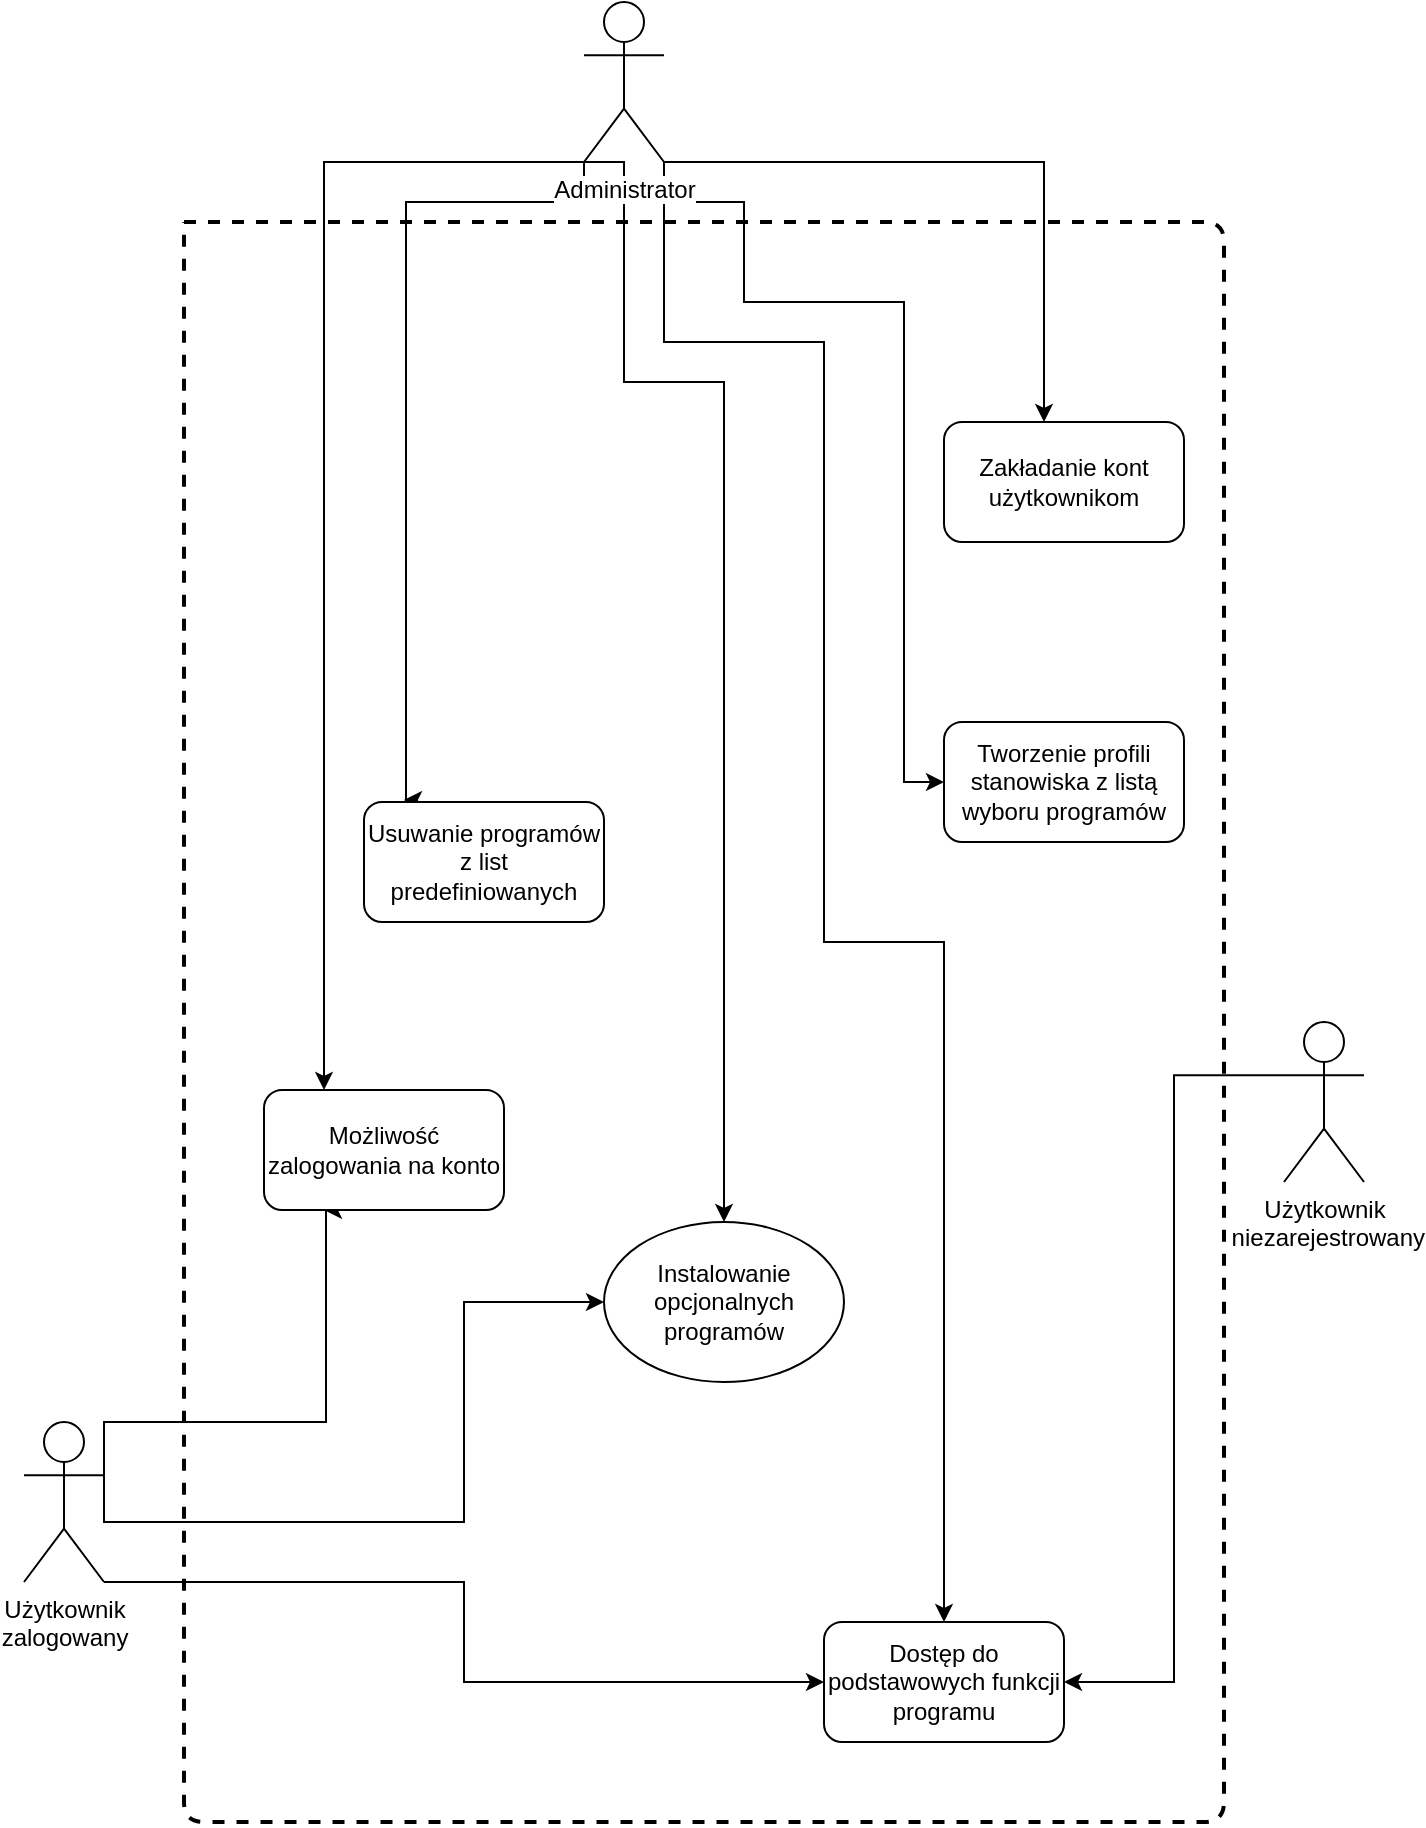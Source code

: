 <mxfile version="12.4.2" type="github" pages="1"><diagram id="fEGUut6C3eMZP1Zm2yMe" name="Page-1"><mxGraphModel dx="1673" dy="931" grid="1" gridSize="10" guides="1" tooltips="1" connect="1" arrows="1" fold="1" page="1" pageScale="1" pageWidth="827" pageHeight="1169" math="0" shadow="0"><root><mxCell id="0"/><mxCell id="1" parent="0"/><mxCell id="WUwfkn8Chq7reUVFLBZQ-10" style="edgeStyle=orthogonalEdgeStyle;rounded=0;orthogonalLoop=1;jettySize=auto;html=1;exitX=1;exitY=1;exitDx=0;exitDy=0;exitPerimeter=0;" edge="1" parent="1" source="WUwfkn8Chq7reUVFLBZQ-1" target="WUwfkn8Chq7reUVFLBZQ-11"><mxGeometry relative="1" as="geometry"><mxPoint x="600" y="130" as="targetPoint"/><Array as="points"><mxPoint x="630" y="90"/></Array></mxGeometry></mxCell><mxCell id="WUwfkn8Chq7reUVFLBZQ-12" style="edgeStyle=orthogonalEdgeStyle;rounded=0;orthogonalLoop=1;jettySize=auto;html=1;exitX=1;exitY=1;exitDx=0;exitDy=0;exitPerimeter=0;" edge="1" parent="1" source="WUwfkn8Chq7reUVFLBZQ-1" target="WUwfkn8Chq7reUVFLBZQ-13"><mxGeometry relative="1" as="geometry"><mxPoint x="560" y="230" as="targetPoint"/><Array as="points"><mxPoint x="440" y="110"/><mxPoint x="480" y="110"/><mxPoint x="480" y="160"/><mxPoint x="560" y="160"/><mxPoint x="560" y="400"/></Array></mxGeometry></mxCell><mxCell id="WUwfkn8Chq7reUVFLBZQ-14" style="edgeStyle=orthogonalEdgeStyle;rounded=0;orthogonalLoop=1;jettySize=auto;html=1;exitX=0;exitY=1;exitDx=0;exitDy=0;exitPerimeter=0;entryX=0.172;entryY=0;entryDx=0;entryDy=0;entryPerimeter=0;" edge="1" parent="1" source="WUwfkn8Chq7reUVFLBZQ-1" target="WUwfkn8Chq7reUVFLBZQ-15"><mxGeometry relative="1" as="geometry"><mxPoint x="380" y="239" as="targetPoint"/><Array as="points"><mxPoint x="400" y="110"/><mxPoint x="311" y="110"/></Array></mxGeometry></mxCell><mxCell id="WUwfkn8Chq7reUVFLBZQ-27" style="edgeStyle=orthogonalEdgeStyle;rounded=0;orthogonalLoop=1;jettySize=auto;html=1;exitX=0;exitY=1;exitDx=0;exitDy=0;exitPerimeter=0;entryX=0.25;entryY=0;entryDx=0;entryDy=0;" edge="1" parent="1" source="WUwfkn8Chq7reUVFLBZQ-1" target="WUwfkn8Chq7reUVFLBZQ-21"><mxGeometry relative="1" as="geometry"><Array as="points"><mxPoint x="270" y="90"/></Array></mxGeometry></mxCell><mxCell id="WUwfkn8Chq7reUVFLBZQ-33" style="edgeStyle=orthogonalEdgeStyle;rounded=0;orthogonalLoop=1;jettySize=auto;html=1;exitX=0;exitY=1;exitDx=0;exitDy=0;exitPerimeter=0;entryX=0.5;entryY=0;entryDx=0;entryDy=0;" edge="1" parent="1" source="WUwfkn8Chq7reUVFLBZQ-1" target="WUwfkn8Chq7reUVFLBZQ-31"><mxGeometry relative="1" as="geometry"><mxPoint x="600" y="640" as="targetPoint"/><Array as="points"><mxPoint x="420" y="90"/><mxPoint x="420" y="200"/><mxPoint x="470" y="200"/></Array></mxGeometry></mxCell><mxCell id="WUwfkn8Chq7reUVFLBZQ-36" style="edgeStyle=orthogonalEdgeStyle;rounded=0;orthogonalLoop=1;jettySize=auto;html=1;exitX=1;exitY=1;exitDx=0;exitDy=0;exitPerimeter=0;entryX=0.5;entryY=0;entryDx=0;entryDy=0;" edge="1" parent="1" source="WUwfkn8Chq7reUVFLBZQ-1" target="WUwfkn8Chq7reUVFLBZQ-17"><mxGeometry relative="1" as="geometry"><mxPoint x="600" y="480" as="targetPoint"/><Array as="points"><mxPoint x="440" y="180"/><mxPoint x="520" y="180"/><mxPoint x="520" y="480"/><mxPoint x="580" y="480"/></Array></mxGeometry></mxCell><mxCell id="WUwfkn8Chq7reUVFLBZQ-1" value="&lt;div&gt;Administrator&lt;/div&gt;" style="shape=umlActor;verticalLabelPosition=bottom;labelBackgroundColor=#ffffff;verticalAlign=top;html=1;outlineConnect=0;" vertex="1" parent="1"><mxGeometry x="400" y="10" width="40" height="80" as="geometry"/></mxCell><mxCell id="WUwfkn8Chq7reUVFLBZQ-30" style="edgeStyle=orthogonalEdgeStyle;rounded=0;orthogonalLoop=1;jettySize=auto;html=1;exitX=0;exitY=0.333;exitDx=0;exitDy=0;exitPerimeter=0;entryX=1;entryY=0.5;entryDx=0;entryDy=0;" edge="1" parent="1" source="WUwfkn8Chq7reUVFLBZQ-7" target="WUwfkn8Chq7reUVFLBZQ-17"><mxGeometry relative="1" as="geometry"/></mxCell><mxCell id="WUwfkn8Chq7reUVFLBZQ-7" value="&lt;div&gt;Użytkownik&lt;/div&gt;&amp;nbsp;niezarejestrowany" style="shape=umlActor;verticalLabelPosition=bottom;labelBackgroundColor=#ffffff;verticalAlign=top;html=1;outlineConnect=0;" vertex="1" parent="1"><mxGeometry x="750" y="520" width="40" height="80" as="geometry"/></mxCell><mxCell id="WUwfkn8Chq7reUVFLBZQ-28" style="edgeStyle=orthogonalEdgeStyle;rounded=0;orthogonalLoop=1;jettySize=auto;html=1;exitX=1;exitY=0.333;exitDx=0;exitDy=0;exitPerimeter=0;entryX=0.25;entryY=1;entryDx=0;entryDy=0;" edge="1" parent="1" source="WUwfkn8Chq7reUVFLBZQ-4" target="WUwfkn8Chq7reUVFLBZQ-21"><mxGeometry relative="1" as="geometry"><Array as="points"><mxPoint x="160" y="720"/><mxPoint x="271" y="720"/></Array></mxGeometry></mxCell><mxCell id="WUwfkn8Chq7reUVFLBZQ-29" style="edgeStyle=orthogonalEdgeStyle;rounded=0;orthogonalLoop=1;jettySize=auto;html=1;exitX=1;exitY=1;exitDx=0;exitDy=0;exitPerimeter=0;entryX=0;entryY=0.5;entryDx=0;entryDy=0;" edge="1" parent="1" source="WUwfkn8Chq7reUVFLBZQ-4" target="WUwfkn8Chq7reUVFLBZQ-17"><mxGeometry relative="1" as="geometry"><mxPoint x="460" y="810" as="targetPoint"/><Array as="points"><mxPoint x="340" y="800"/><mxPoint x="340" y="850"/></Array></mxGeometry></mxCell><mxCell id="WUwfkn8Chq7reUVFLBZQ-32" style="edgeStyle=orthogonalEdgeStyle;rounded=0;orthogonalLoop=1;jettySize=auto;html=1;exitX=1;exitY=0.333;exitDx=0;exitDy=0;exitPerimeter=0;" edge="1" parent="1" source="WUwfkn8Chq7reUVFLBZQ-4" target="WUwfkn8Chq7reUVFLBZQ-31"><mxGeometry relative="1" as="geometry"><Array as="points"><mxPoint x="160" y="770"/><mxPoint x="340" y="770"/><mxPoint x="340" y="660"/></Array></mxGeometry></mxCell><mxCell id="WUwfkn8Chq7reUVFLBZQ-4" value="&lt;div&gt;Użytkownik &lt;br&gt;&lt;/div&gt;&lt;div&gt;zalogowany&lt;/div&gt;" style="shape=umlActor;verticalLabelPosition=bottom;labelBackgroundColor=#ffffff;verticalAlign=top;html=1;outlineConnect=0;" vertex="1" parent="1"><mxGeometry x="120" y="720" width="40" height="80" as="geometry"/></mxCell><mxCell id="WUwfkn8Chq7reUVFLBZQ-11" value="&lt;div&gt;Zakładanie kont użytkownikom&lt;/div&gt;" style="rounded=1;whiteSpace=wrap;html=1;" vertex="1" parent="1"><mxGeometry x="580" y="220" width="120" height="60" as="geometry"/></mxCell><mxCell id="WUwfkn8Chq7reUVFLBZQ-13" value="&lt;div&gt;Tworzenie profili stanowiska z listą wyboru programów&lt;/div&gt;" style="rounded=1;whiteSpace=wrap;html=1;" vertex="1" parent="1"><mxGeometry x="580" y="370" width="120" height="60" as="geometry"/></mxCell><mxCell id="WUwfkn8Chq7reUVFLBZQ-15" value="Usuwanie programów z list predefiniowanych" style="rounded=1;whiteSpace=wrap;html=1;perimeterSpacing=1;" vertex="1" parent="1"><mxGeometry x="290" y="410" width="120" height="60" as="geometry"/></mxCell><mxCell id="WUwfkn8Chq7reUVFLBZQ-17" value="&lt;div&gt;Dostęp do podstawowych funkcji programu&lt;/div&gt;" style="rounded=1;whiteSpace=wrap;html=1;" vertex="1" parent="1"><mxGeometry x="520" y="820" width="120" height="60" as="geometry"/></mxCell><mxCell id="WUwfkn8Chq7reUVFLBZQ-21" value="Możliwość zalogowania na konto" style="rounded=1;whiteSpace=wrap;html=1;" vertex="1" parent="1"><mxGeometry x="240" y="554" width="120" height="60" as="geometry"/></mxCell><mxCell id="WUwfkn8Chq7reUVFLBZQ-26" value="" style="endArrow=none;dashed=1;html=1;strokeWidth=2;" edge="1" parent="1"><mxGeometry width="50" height="50" relative="1" as="geometry"><mxPoint x="200" y="120" as="sourcePoint"/><mxPoint x="200" y="120" as="targetPoint"/><Array as="points"><mxPoint x="720" y="120"/><mxPoint x="720" y="920"/><mxPoint x="200" y="920"/></Array></mxGeometry></mxCell><mxCell id="WUwfkn8Chq7reUVFLBZQ-31" value="Instalowanie opcjonalnych programów" style="ellipse;whiteSpace=wrap;html=1;rounded=1;glass=0;" vertex="1" parent="1"><mxGeometry x="410" y="620" width="120" height="80" as="geometry"/></mxCell></root></mxGraphModel></diagram></mxfile>